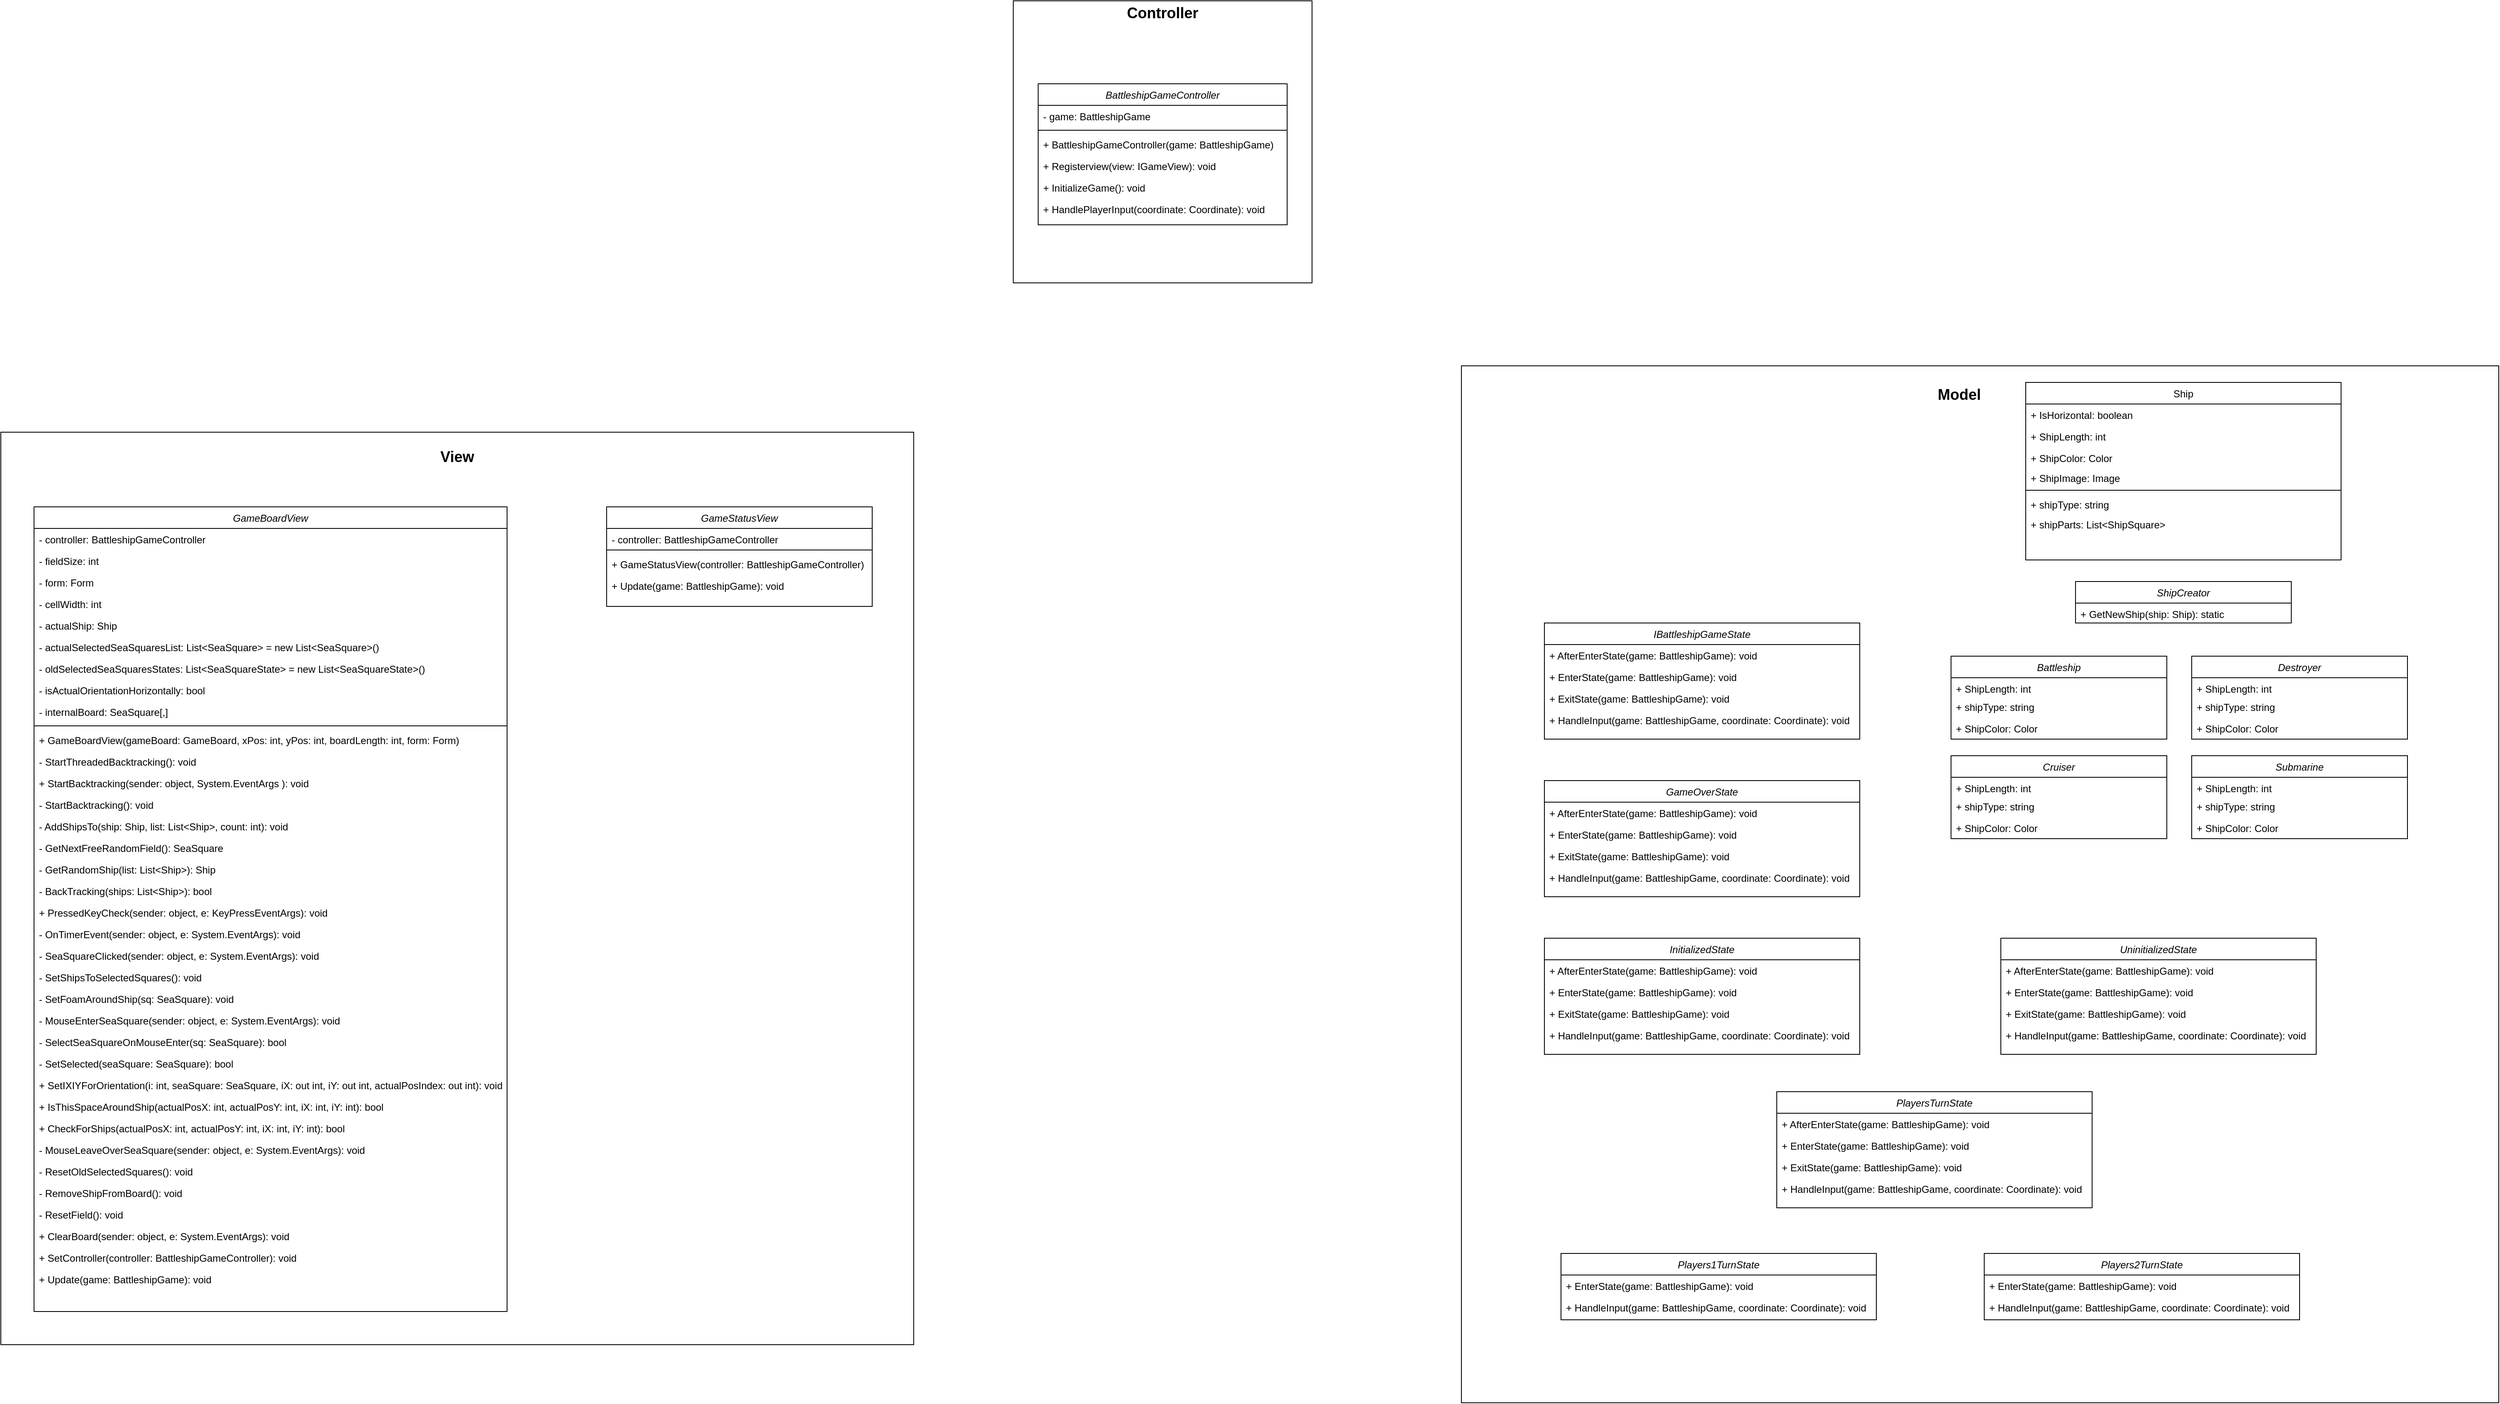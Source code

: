 <mxfile version="23.1.5" type="device">
  <diagram name="Seite-1" id="DJAtRy58HFnC1IyGBvIF">
    <mxGraphModel dx="5561" dy="3225" grid="1" gridSize="10" guides="1" tooltips="1" connect="1" arrows="1" fold="1" page="1" pageScale="1" pageWidth="827" pageHeight="1169" math="0" shadow="0">
      <root>
        <mxCell id="0" />
        <mxCell id="1" parent="0" />
        <mxCell id="2v_n0HTbieaGvONQU3wn-126" value="" style="whiteSpace=wrap;html=1;aspect=fixed;" parent="1" vertex="1">
          <mxGeometry x="-480" y="560" width="1250" height="1250" as="geometry" />
        </mxCell>
        <mxCell id="2v_n0HTbieaGvONQU3wn-127" value="Model" style="text;html=1;align=center;verticalAlign=middle;whiteSpace=wrap;rounded=0;fontSize=18;fontStyle=1" parent="1" vertex="1">
          <mxGeometry x="90" y="580" width="60" height="30" as="geometry" />
        </mxCell>
        <mxCell id="2v_n0HTbieaGvONQU3wn-128" value="GameOverState" style="swimlane;fontStyle=2;align=center;verticalAlign=top;childLayout=stackLayout;horizontal=1;startSize=26;horizontalStack=0;resizeParent=1;resizeLast=0;collapsible=1;marginBottom=0;rounded=0;shadow=0;strokeWidth=1;" parent="1" vertex="1">
          <mxGeometry x="-380" y="1060" width="380" height="140" as="geometry">
            <mxRectangle x="230" y="140" width="160" height="26" as="alternateBounds" />
          </mxGeometry>
        </mxCell>
        <mxCell id="2v_n0HTbieaGvONQU3wn-137" value="+ AfterEnterState(game: BattleshipGame): void" style="text;align=left;verticalAlign=top;spacingLeft=4;spacingRight=4;overflow=hidden;rotatable=0;points=[[0,0.5],[1,0.5]];portConstraint=eastwest;" parent="2v_n0HTbieaGvONQU3wn-128" vertex="1">
          <mxGeometry y="26" width="380" height="26" as="geometry" />
        </mxCell>
        <mxCell id="2v_n0HTbieaGvONQU3wn-138" value="+ EnterState(game: BattleshipGame): void" style="text;align=left;verticalAlign=top;spacingLeft=4;spacingRight=4;overflow=hidden;rotatable=0;points=[[0,0.5],[1,0.5]];portConstraint=eastwest;" parent="2v_n0HTbieaGvONQU3wn-128" vertex="1">
          <mxGeometry y="52" width="380" height="26" as="geometry" />
        </mxCell>
        <mxCell id="2v_n0HTbieaGvONQU3wn-139" value="+ ExitState(game: BattleshipGame): void" style="text;align=left;verticalAlign=top;spacingLeft=4;spacingRight=4;overflow=hidden;rotatable=0;points=[[0,0.5],[1,0.5]];portConstraint=eastwest;" parent="2v_n0HTbieaGvONQU3wn-128" vertex="1">
          <mxGeometry y="78" width="380" height="26" as="geometry" />
        </mxCell>
        <mxCell id="2v_n0HTbieaGvONQU3wn-140" value="+ HandleInput(game: BattleshipGame, coordinate: Coordinate): void" style="text;align=left;verticalAlign=top;spacingLeft=4;spacingRight=4;overflow=hidden;rotatable=0;points=[[0,0.5],[1,0.5]];portConstraint=eastwest;" parent="2v_n0HTbieaGvONQU3wn-128" vertex="1">
          <mxGeometry y="104" width="380" height="26" as="geometry" />
        </mxCell>
        <mxCell id="2v_n0HTbieaGvONQU3wn-141" value="Battleship" style="swimlane;fontStyle=2;align=center;verticalAlign=top;childLayout=stackLayout;horizontal=1;startSize=26;horizontalStack=0;resizeParent=1;resizeLast=0;collapsible=1;marginBottom=0;rounded=0;shadow=0;strokeWidth=1;" parent="1" vertex="1">
          <mxGeometry x="110" y="910" width="260" height="100" as="geometry">
            <mxRectangle x="230" y="140" width="160" height="26" as="alternateBounds" />
          </mxGeometry>
        </mxCell>
        <mxCell id="2v_n0HTbieaGvONQU3wn-142" value="+ ShipLength: int" style="text;align=left;verticalAlign=top;spacingLeft=4;spacingRight=4;overflow=hidden;rotatable=0;points=[[0,0.5],[1,0.5]];portConstraint=eastwest;" parent="2v_n0HTbieaGvONQU3wn-141" vertex="1">
          <mxGeometry y="26" width="260" height="22" as="geometry" />
        </mxCell>
        <mxCell id="2v_n0HTbieaGvONQU3wn-143" value="+ shipType: string" style="text;align=left;verticalAlign=top;spacingLeft=4;spacingRight=4;overflow=hidden;rotatable=0;points=[[0,0.5],[1,0.5]];portConstraint=eastwest;" parent="2v_n0HTbieaGvONQU3wn-141" vertex="1">
          <mxGeometry y="48" width="260" height="26" as="geometry" />
        </mxCell>
        <mxCell id="2v_n0HTbieaGvONQU3wn-144" value="+ ShipColor: Color" style="text;align=left;verticalAlign=top;spacingLeft=4;spacingRight=4;overflow=hidden;rotatable=0;points=[[0,0.5],[1,0.5]];portConstraint=eastwest;" parent="2v_n0HTbieaGvONQU3wn-141" vertex="1">
          <mxGeometry y="74" width="260" height="26" as="geometry" />
        </mxCell>
        <mxCell id="A3eWRK3vAUM6zeVs9f-A-1" value="" style="whiteSpace=wrap;html=1;aspect=fixed;" parent="1" vertex="1">
          <mxGeometry x="-2240" y="640" width="1100" height="1100" as="geometry" />
        </mxCell>
        <mxCell id="A3eWRK3vAUM6zeVs9f-A-2" value="View" style="text;html=1;align=center;verticalAlign=middle;whiteSpace=wrap;rounded=0;fontStyle=1;fontSize=18;" parent="1" vertex="1">
          <mxGeometry x="-1720" y="655" width="60" height="30" as="geometry" />
        </mxCell>
        <mxCell id="A3eWRK3vAUM6zeVs9f-A-3" value="GameBoardView" style="swimlane;fontStyle=2;align=center;verticalAlign=top;childLayout=stackLayout;horizontal=1;startSize=26;horizontalStack=0;resizeParent=1;resizeLast=0;collapsible=1;marginBottom=0;rounded=0;shadow=0;strokeWidth=1;" parent="1" vertex="1">
          <mxGeometry x="-2200" y="730" width="570" height="970" as="geometry">
            <mxRectangle x="230" y="140" width="160" height="26" as="alternateBounds" />
          </mxGeometry>
        </mxCell>
        <mxCell id="A3eWRK3vAUM6zeVs9f-A-4" value="- controller: BattleshipGameController" style="text;align=left;verticalAlign=top;spacingLeft=4;spacingRight=4;overflow=hidden;rotatable=0;points=[[0,0.5],[1,0.5]];portConstraint=eastwest;" parent="A3eWRK3vAUM6zeVs9f-A-3" vertex="1">
          <mxGeometry y="26" width="570" height="26" as="geometry" />
        </mxCell>
        <mxCell id="A3eWRK3vAUM6zeVs9f-A-5" value="- fieldSize: int" style="text;align=left;verticalAlign=top;spacingLeft=4;spacingRight=4;overflow=hidden;rotatable=0;points=[[0,0.5],[1,0.5]];portConstraint=eastwest;" parent="A3eWRK3vAUM6zeVs9f-A-3" vertex="1">
          <mxGeometry y="52" width="570" height="26" as="geometry" />
        </mxCell>
        <mxCell id="A3eWRK3vAUM6zeVs9f-A-6" value="- form: Form" style="text;align=left;verticalAlign=top;spacingLeft=4;spacingRight=4;overflow=hidden;rotatable=0;points=[[0,0.5],[1,0.5]];portConstraint=eastwest;" parent="A3eWRK3vAUM6zeVs9f-A-3" vertex="1">
          <mxGeometry y="78" width="570" height="26" as="geometry" />
        </mxCell>
        <mxCell id="A3eWRK3vAUM6zeVs9f-A-7" value="- cellWidth: int" style="text;align=left;verticalAlign=top;spacingLeft=4;spacingRight=4;overflow=hidden;rotatable=0;points=[[0,0.5],[1,0.5]];portConstraint=eastwest;rounded=0;shadow=0;html=0;" parent="A3eWRK3vAUM6zeVs9f-A-3" vertex="1">
          <mxGeometry y="104" width="570" height="26" as="geometry" />
        </mxCell>
        <mxCell id="A3eWRK3vAUM6zeVs9f-A-8" value="- actualShip: Ship" style="text;align=left;verticalAlign=top;spacingLeft=4;spacingRight=4;overflow=hidden;rotatable=0;points=[[0,0.5],[1,0.5]];portConstraint=eastwest;rounded=0;shadow=0;html=0;" parent="A3eWRK3vAUM6zeVs9f-A-3" vertex="1">
          <mxGeometry y="130" width="570" height="26" as="geometry" />
        </mxCell>
        <mxCell id="A3eWRK3vAUM6zeVs9f-A-57" value="- actualSelectedSeaSquaresList: List&lt;SeaSquare&gt; = new List&lt;SeaSquare&gt;()" style="text;align=left;verticalAlign=top;spacingLeft=4;spacingRight=4;overflow=hidden;rotatable=0;points=[[0,0.5],[1,0.5]];portConstraint=eastwest;rounded=0;shadow=0;html=0;" parent="A3eWRK3vAUM6zeVs9f-A-3" vertex="1">
          <mxGeometry y="156" width="570" height="26" as="geometry" />
        </mxCell>
        <mxCell id="A3eWRK3vAUM6zeVs9f-A-58" value="- oldSelectedSeaSquaresStates: List&lt;SeaSquareState&gt; = new List&lt;SeaSquareState&gt;()" style="text;align=left;verticalAlign=top;spacingLeft=4;spacingRight=4;overflow=hidden;rotatable=0;points=[[0,0.5],[1,0.5]];portConstraint=eastwest;rounded=0;shadow=0;html=0;" parent="A3eWRK3vAUM6zeVs9f-A-3" vertex="1">
          <mxGeometry y="182" width="570" height="26" as="geometry" />
        </mxCell>
        <mxCell id="A3eWRK3vAUM6zeVs9f-A-59" value="- isActualOrientationHorizontally: bool " style="text;align=left;verticalAlign=top;spacingLeft=4;spacingRight=4;overflow=hidden;rotatable=0;points=[[0,0.5],[1,0.5]];portConstraint=eastwest;rounded=0;shadow=0;html=0;" parent="A3eWRK3vAUM6zeVs9f-A-3" vertex="1">
          <mxGeometry y="208" width="570" height="26" as="geometry" />
        </mxCell>
        <mxCell id="A3eWRK3vAUM6zeVs9f-A-60" value="- internalBoard: SeaSquare[,]" style="text;align=left;verticalAlign=top;spacingLeft=4;spacingRight=4;overflow=hidden;rotatable=0;points=[[0,0.5],[1,0.5]];portConstraint=eastwest;rounded=0;shadow=0;html=0;" parent="A3eWRK3vAUM6zeVs9f-A-3" vertex="1">
          <mxGeometry y="234" width="570" height="26" as="geometry" />
        </mxCell>
        <mxCell id="A3eWRK3vAUM6zeVs9f-A-9" value="" style="line;html=1;strokeWidth=1;align=left;verticalAlign=middle;spacingTop=-1;spacingLeft=3;spacingRight=3;rotatable=0;labelPosition=right;points=[];portConstraint=eastwest;" parent="A3eWRK3vAUM6zeVs9f-A-3" vertex="1">
          <mxGeometry y="260" width="570" height="8" as="geometry" />
        </mxCell>
        <mxCell id="A3eWRK3vAUM6zeVs9f-A-10" value="+ GameBoardView(gameBoard: GameBoard, xPos: int, yPos: int, boardLength: int, form: Form)" style="text;align=left;verticalAlign=top;spacingLeft=4;spacingRight=4;overflow=hidden;rotatable=0;points=[[0,0.5],[1,0.5]];portConstraint=eastwest;" parent="A3eWRK3vAUM6zeVs9f-A-3" vertex="1">
          <mxGeometry y="268" width="570" height="26" as="geometry" />
        </mxCell>
        <mxCell id="A3eWRK3vAUM6zeVs9f-A-11" value="- StartThreadedBacktracking(): void " style="text;align=left;verticalAlign=top;spacingLeft=4;spacingRight=4;overflow=hidden;rotatable=0;points=[[0,0.5],[1,0.5]];portConstraint=eastwest;" parent="A3eWRK3vAUM6zeVs9f-A-3" vertex="1">
          <mxGeometry y="294" width="570" height="26" as="geometry" />
        </mxCell>
        <mxCell id="A3eWRK3vAUM6zeVs9f-A-12" value="+ StartBacktracking(sender: object, System.EventArgs ): void" style="text;align=left;verticalAlign=top;spacingLeft=4;spacingRight=4;overflow=hidden;rotatable=0;points=[[0,0.5],[1,0.5]];portConstraint=eastwest;" parent="A3eWRK3vAUM6zeVs9f-A-3" vertex="1">
          <mxGeometry y="320" width="570" height="26" as="geometry" />
        </mxCell>
        <mxCell id="A3eWRK3vAUM6zeVs9f-A-13" value="- StartBacktracking(): void" style="text;align=left;verticalAlign=top;spacingLeft=4;spacingRight=4;overflow=hidden;rotatable=0;points=[[0,0.5],[1,0.5]];portConstraint=eastwest;" parent="A3eWRK3vAUM6zeVs9f-A-3" vertex="1">
          <mxGeometry y="346" width="570" height="26" as="geometry" />
        </mxCell>
        <mxCell id="A3eWRK3vAUM6zeVs9f-A-14" value="- AddShipsTo(ship: Ship, list: List&lt;Ship&gt;, count: int): void" style="text;align=left;verticalAlign=top;spacingLeft=4;spacingRight=4;overflow=hidden;rotatable=0;points=[[0,0.5],[1,0.5]];portConstraint=eastwest;" parent="A3eWRK3vAUM6zeVs9f-A-3" vertex="1">
          <mxGeometry y="372" width="570" height="26" as="geometry" />
        </mxCell>
        <mxCell id="A3eWRK3vAUM6zeVs9f-A-15" value="- GetNextFreeRandomField(): SeaSquare" style="text;align=left;verticalAlign=top;spacingLeft=4;spacingRight=4;overflow=hidden;rotatable=0;points=[[0,0.5],[1,0.5]];portConstraint=eastwest;" parent="A3eWRK3vAUM6zeVs9f-A-3" vertex="1">
          <mxGeometry y="398" width="570" height="26" as="geometry" />
        </mxCell>
        <mxCell id="A3eWRK3vAUM6zeVs9f-A-61" value="- GetRandomShip(list: List&lt;Ship&gt;): Ship" style="text;align=left;verticalAlign=top;spacingLeft=4;spacingRight=4;overflow=hidden;rotatable=0;points=[[0,0.5],[1,0.5]];portConstraint=eastwest;" parent="A3eWRK3vAUM6zeVs9f-A-3" vertex="1">
          <mxGeometry y="424" width="570" height="26" as="geometry" />
        </mxCell>
        <mxCell id="A3eWRK3vAUM6zeVs9f-A-62" value="- BackTracking(ships: List&lt;Ship&gt;): bool" style="text;align=left;verticalAlign=top;spacingLeft=4;spacingRight=4;overflow=hidden;rotatable=0;points=[[0,0.5],[1,0.5]];portConstraint=eastwest;" parent="A3eWRK3vAUM6zeVs9f-A-3" vertex="1">
          <mxGeometry y="450" width="570" height="26" as="geometry" />
        </mxCell>
        <mxCell id="A3eWRK3vAUM6zeVs9f-A-63" value="+ PressedKeyCheck(sender: object, e: KeyPressEventArgs): void" style="text;align=left;verticalAlign=top;spacingLeft=4;spacingRight=4;overflow=hidden;rotatable=0;points=[[0,0.5],[1,0.5]];portConstraint=eastwest;" parent="A3eWRK3vAUM6zeVs9f-A-3" vertex="1">
          <mxGeometry y="476" width="570" height="26" as="geometry" />
        </mxCell>
        <mxCell id="A3eWRK3vAUM6zeVs9f-A-64" value="- OnTimerEvent(sender: object, e: System.EventArgs): void" style="text;align=left;verticalAlign=top;spacingLeft=4;spacingRight=4;overflow=hidden;rotatable=0;points=[[0,0.5],[1,0.5]];portConstraint=eastwest;" parent="A3eWRK3vAUM6zeVs9f-A-3" vertex="1">
          <mxGeometry y="502" width="570" height="26" as="geometry" />
        </mxCell>
        <mxCell id="A3eWRK3vAUM6zeVs9f-A-65" value="- SeaSquareClicked(sender: object, e: System.EventArgs): void" style="text;align=left;verticalAlign=top;spacingLeft=4;spacingRight=4;overflow=hidden;rotatable=0;points=[[0,0.5],[1,0.5]];portConstraint=eastwest;" parent="A3eWRK3vAUM6zeVs9f-A-3" vertex="1">
          <mxGeometry y="528" width="570" height="26" as="geometry" />
        </mxCell>
        <mxCell id="A3eWRK3vAUM6zeVs9f-A-66" value="- SetShipsToSelectedSquares(): void" style="text;align=left;verticalAlign=top;spacingLeft=4;spacingRight=4;overflow=hidden;rotatable=0;points=[[0,0.5],[1,0.5]];portConstraint=eastwest;" parent="A3eWRK3vAUM6zeVs9f-A-3" vertex="1">
          <mxGeometry y="554" width="570" height="26" as="geometry" />
        </mxCell>
        <mxCell id="A3eWRK3vAUM6zeVs9f-A-67" value="- SetFoamAroundShip(sq: SeaSquare): void" style="text;align=left;verticalAlign=top;spacingLeft=4;spacingRight=4;overflow=hidden;rotatable=0;points=[[0,0.5],[1,0.5]];portConstraint=eastwest;" parent="A3eWRK3vAUM6zeVs9f-A-3" vertex="1">
          <mxGeometry y="580" width="570" height="26" as="geometry" />
        </mxCell>
        <mxCell id="A3eWRK3vAUM6zeVs9f-A-68" value="- MouseEnterSeaSquare(sender: object, e: System.EventArgs): void" style="text;align=left;verticalAlign=top;spacingLeft=4;spacingRight=4;overflow=hidden;rotatable=0;points=[[0,0.5],[1,0.5]];portConstraint=eastwest;" parent="A3eWRK3vAUM6zeVs9f-A-3" vertex="1">
          <mxGeometry y="606" width="570" height="26" as="geometry" />
        </mxCell>
        <mxCell id="A3eWRK3vAUM6zeVs9f-A-69" value="- SelectSeaSquareOnMouseEnter(sq: SeaSquare): bool" style="text;align=left;verticalAlign=top;spacingLeft=4;spacingRight=4;overflow=hidden;rotatable=0;points=[[0,0.5],[1,0.5]];portConstraint=eastwest;" parent="A3eWRK3vAUM6zeVs9f-A-3" vertex="1">
          <mxGeometry y="632" width="570" height="26" as="geometry" />
        </mxCell>
        <mxCell id="A3eWRK3vAUM6zeVs9f-A-70" value="- SetSelected(seaSquare: SeaSquare): bool" style="text;align=left;verticalAlign=top;spacingLeft=4;spacingRight=4;overflow=hidden;rotatable=0;points=[[0,0.5],[1,0.5]];portConstraint=eastwest;" parent="A3eWRK3vAUM6zeVs9f-A-3" vertex="1">
          <mxGeometry y="658" width="570" height="26" as="geometry" />
        </mxCell>
        <mxCell id="A3eWRK3vAUM6zeVs9f-A-71" value="+ SetIXIYForOrientation(i: int, seaSquare: SeaSquare, iX: out int, iY: out int, actualPosIndex: out int): void" style="text;align=left;verticalAlign=top;spacingLeft=4;spacingRight=4;overflow=hidden;rotatable=0;points=[[0,0.5],[1,0.5]];portConstraint=eastwest;" parent="A3eWRK3vAUM6zeVs9f-A-3" vertex="1">
          <mxGeometry y="684" width="570" height="26" as="geometry" />
        </mxCell>
        <mxCell id="A3eWRK3vAUM6zeVs9f-A-72" value="+ IsThisSpaceAroundShip(actualPosX: int, actualPosY: int, iX: int, iY: int): bool" style="text;align=left;verticalAlign=top;spacingLeft=4;spacingRight=4;overflow=hidden;rotatable=0;points=[[0,0.5],[1,0.5]];portConstraint=eastwest;" parent="A3eWRK3vAUM6zeVs9f-A-3" vertex="1">
          <mxGeometry y="710" width="570" height="26" as="geometry" />
        </mxCell>
        <mxCell id="A3eWRK3vAUM6zeVs9f-A-73" value="+ CheckForShips(actualPosX: int, actualPosY: int, iX: int, iY: int): bool" style="text;align=left;verticalAlign=top;spacingLeft=4;spacingRight=4;overflow=hidden;rotatable=0;points=[[0,0.5],[1,0.5]];portConstraint=eastwest;" parent="A3eWRK3vAUM6zeVs9f-A-3" vertex="1">
          <mxGeometry y="736" width="570" height="26" as="geometry" />
        </mxCell>
        <mxCell id="A3eWRK3vAUM6zeVs9f-A-74" value="- MouseLeaveOverSeaSquare(sender: object, e: System.EventArgs): void" style="text;align=left;verticalAlign=top;spacingLeft=4;spacingRight=4;overflow=hidden;rotatable=0;points=[[0,0.5],[1,0.5]];portConstraint=eastwest;" parent="A3eWRK3vAUM6zeVs9f-A-3" vertex="1">
          <mxGeometry y="762" width="570" height="26" as="geometry" />
        </mxCell>
        <mxCell id="A3eWRK3vAUM6zeVs9f-A-75" value="- ResetOldSelectedSquares(): void" style="text;align=left;verticalAlign=top;spacingLeft=4;spacingRight=4;overflow=hidden;rotatable=0;points=[[0,0.5],[1,0.5]];portConstraint=eastwest;" parent="A3eWRK3vAUM6zeVs9f-A-3" vertex="1">
          <mxGeometry y="788" width="570" height="26" as="geometry" />
        </mxCell>
        <mxCell id="A3eWRK3vAUM6zeVs9f-A-76" value="- RemoveShipFromBoard(): void" style="text;align=left;verticalAlign=top;spacingLeft=4;spacingRight=4;overflow=hidden;rotatable=0;points=[[0,0.5],[1,0.5]];portConstraint=eastwest;" parent="A3eWRK3vAUM6zeVs9f-A-3" vertex="1">
          <mxGeometry y="814" width="570" height="26" as="geometry" />
        </mxCell>
        <mxCell id="A3eWRK3vAUM6zeVs9f-A-77" value="- ResetField(): void" style="text;align=left;verticalAlign=top;spacingLeft=4;spacingRight=4;overflow=hidden;rotatable=0;points=[[0,0.5],[1,0.5]];portConstraint=eastwest;" parent="A3eWRK3vAUM6zeVs9f-A-3" vertex="1">
          <mxGeometry y="840" width="570" height="26" as="geometry" />
        </mxCell>
        <mxCell id="A3eWRK3vAUM6zeVs9f-A-78" value="+ ClearBoard(sender: object, e: System.EventArgs): void" style="text;align=left;verticalAlign=top;spacingLeft=4;spacingRight=4;overflow=hidden;rotatable=0;points=[[0,0.5],[1,0.5]];portConstraint=eastwest;" parent="A3eWRK3vAUM6zeVs9f-A-3" vertex="1">
          <mxGeometry y="866" width="570" height="26" as="geometry" />
        </mxCell>
        <mxCell id="A3eWRK3vAUM6zeVs9f-A-79" value="+ SetController(controller: BattleshipGameController): void" style="text;align=left;verticalAlign=top;spacingLeft=4;spacingRight=4;overflow=hidden;rotatable=0;points=[[0,0.5],[1,0.5]];portConstraint=eastwest;" parent="A3eWRK3vAUM6zeVs9f-A-3" vertex="1">
          <mxGeometry y="892" width="570" height="26" as="geometry" />
        </mxCell>
        <mxCell id="A3eWRK3vAUM6zeVs9f-A-80" value="+ Update(game: BattleshipGame): void" style="text;align=left;verticalAlign=top;spacingLeft=4;spacingRight=4;overflow=hidden;rotatable=0;points=[[0,0.5],[1,0.5]];portConstraint=eastwest;" parent="A3eWRK3vAUM6zeVs9f-A-3" vertex="1">
          <mxGeometry y="918" width="570" height="26" as="geometry" />
        </mxCell>
        <mxCell id="A3eWRK3vAUM6zeVs9f-A-16" value="GameStatusView" style="swimlane;fontStyle=2;align=center;verticalAlign=top;childLayout=stackLayout;horizontal=1;startSize=26;horizontalStack=0;resizeParent=1;resizeLast=0;collapsible=1;marginBottom=0;rounded=0;shadow=0;strokeWidth=1;" parent="1" vertex="1">
          <mxGeometry x="-1510" y="730" width="320" height="120" as="geometry">
            <mxRectangle x="230" y="140" width="160" height="26" as="alternateBounds" />
          </mxGeometry>
        </mxCell>
        <mxCell id="A3eWRK3vAUM6zeVs9f-A-17" value="- controller: BattleshipGameController" style="text;align=left;verticalAlign=top;spacingLeft=4;spacingRight=4;overflow=hidden;rotatable=0;points=[[0,0.5],[1,0.5]];portConstraint=eastwest;" parent="A3eWRK3vAUM6zeVs9f-A-16" vertex="1">
          <mxGeometry y="26" width="320" height="22" as="geometry" />
        </mxCell>
        <mxCell id="A3eWRK3vAUM6zeVs9f-A-22" value="" style="line;html=1;strokeWidth=1;align=left;verticalAlign=middle;spacingTop=-1;spacingLeft=3;spacingRight=3;rotatable=0;labelPosition=right;points=[];portConstraint=eastwest;" parent="A3eWRK3vAUM6zeVs9f-A-16" vertex="1">
          <mxGeometry y="48" width="320" height="8" as="geometry" />
        </mxCell>
        <mxCell id="A3eWRK3vAUM6zeVs9f-A-23" value="+ GameStatusView(controller: BattleshipGameController)" style="text;align=left;verticalAlign=top;spacingLeft=4;spacingRight=4;overflow=hidden;rotatable=0;points=[[0,0.5],[1,0.5]];portConstraint=eastwest;" parent="A3eWRK3vAUM6zeVs9f-A-16" vertex="1">
          <mxGeometry y="56" width="320" height="26" as="geometry" />
        </mxCell>
        <mxCell id="A3eWRK3vAUM6zeVs9f-A-24" value="+ Update(game: BattleshipGame): void" style="text;align=left;verticalAlign=top;spacingLeft=4;spacingRight=4;overflow=hidden;rotatable=0;points=[[0,0.5],[1,0.5]];portConstraint=eastwest;" parent="A3eWRK3vAUM6zeVs9f-A-16" vertex="1">
          <mxGeometry y="82" width="320" height="26" as="geometry" />
        </mxCell>
        <mxCell id="A3eWRK3vAUM6zeVs9f-A-29" value="" style="whiteSpace=wrap;html=1;fontSize=12;" parent="1" vertex="1">
          <mxGeometry x="-1020" y="120" width="360" height="340" as="geometry" />
        </mxCell>
        <mxCell id="A3eWRK3vAUM6zeVs9f-A-30" value="Controller" style="text;html=1;align=center;verticalAlign=middle;whiteSpace=wrap;rounded=0;fontSize=18;fontStyle=1" parent="1" vertex="1">
          <mxGeometry x="-870" y="120" width="60" height="30" as="geometry" />
        </mxCell>
        <mxCell id="A3eWRK3vAUM6zeVs9f-A-31" value="BattleshipGameController" style="swimlane;fontStyle=2;align=center;verticalAlign=top;childLayout=stackLayout;horizontal=1;startSize=26;horizontalStack=0;resizeParent=1;resizeLast=0;collapsible=1;marginBottom=0;rounded=0;shadow=0;strokeWidth=1;" parent="1" vertex="1">
          <mxGeometry x="-990" y="220" width="300" height="170" as="geometry">
            <mxRectangle x="230" y="140" width="160" height="26" as="alternateBounds" />
          </mxGeometry>
        </mxCell>
        <mxCell id="A3eWRK3vAUM6zeVs9f-A-32" value="- game: BattleshipGame" style="text;align=left;verticalAlign=top;spacingLeft=4;spacingRight=4;overflow=hidden;rotatable=0;points=[[0,0.5],[1,0.5]];portConstraint=eastwest;" parent="A3eWRK3vAUM6zeVs9f-A-31" vertex="1">
          <mxGeometry y="26" width="300" height="26" as="geometry" />
        </mxCell>
        <mxCell id="A3eWRK3vAUM6zeVs9f-A-37" value="" style="line;html=1;strokeWidth=1;align=left;verticalAlign=middle;spacingTop=-1;spacingLeft=3;spacingRight=3;rotatable=0;labelPosition=right;points=[];portConstraint=eastwest;" parent="A3eWRK3vAUM6zeVs9f-A-31" vertex="1">
          <mxGeometry y="52" width="300" height="8" as="geometry" />
        </mxCell>
        <mxCell id="A3eWRK3vAUM6zeVs9f-A-38" value="+ BattleshipGameController(game: BattleshipGame)" style="text;align=left;verticalAlign=top;spacingLeft=4;spacingRight=4;overflow=hidden;rotatable=0;points=[[0,0.5],[1,0.5]];portConstraint=eastwest;" parent="A3eWRK3vAUM6zeVs9f-A-31" vertex="1">
          <mxGeometry y="60" width="300" height="26" as="geometry" />
        </mxCell>
        <mxCell id="A3eWRK3vAUM6zeVs9f-A-39" value="+ Registerview(view: IGameView): void" style="text;align=left;verticalAlign=top;spacingLeft=4;spacingRight=4;overflow=hidden;rotatable=0;points=[[0,0.5],[1,0.5]];portConstraint=eastwest;" parent="A3eWRK3vAUM6zeVs9f-A-31" vertex="1">
          <mxGeometry y="86" width="300" height="26" as="geometry" />
        </mxCell>
        <mxCell id="A3eWRK3vAUM6zeVs9f-A-40" value="+ InitializeGame(): void" style="text;align=left;verticalAlign=top;spacingLeft=4;spacingRight=4;overflow=hidden;rotatable=0;points=[[0,0.5],[1,0.5]];portConstraint=eastwest;" parent="A3eWRK3vAUM6zeVs9f-A-31" vertex="1">
          <mxGeometry y="112" width="300" height="26" as="geometry" />
        </mxCell>
        <mxCell id="A3eWRK3vAUM6zeVs9f-A-41" value="+ HandlePlayerInput(coordinate: Coordinate): void" style="text;align=left;verticalAlign=top;spacingLeft=4;spacingRight=4;overflow=hidden;rotatable=0;points=[[0,0.5],[1,0.5]];portConstraint=eastwest;" parent="A3eWRK3vAUM6zeVs9f-A-31" vertex="1">
          <mxGeometry y="138" width="300" height="26" as="geometry" />
        </mxCell>
        <mxCell id="A3eWRK3vAUM6zeVs9f-A-81" value="InitializedState" style="swimlane;fontStyle=2;align=center;verticalAlign=top;childLayout=stackLayout;horizontal=1;startSize=26;horizontalStack=0;resizeParent=1;resizeLast=0;collapsible=1;marginBottom=0;rounded=0;shadow=0;strokeWidth=1;" parent="1" vertex="1">
          <mxGeometry x="-380" y="1250" width="380" height="140" as="geometry">
            <mxRectangle x="230" y="140" width="160" height="26" as="alternateBounds" />
          </mxGeometry>
        </mxCell>
        <mxCell id="A3eWRK3vAUM6zeVs9f-A-82" value="+ AfterEnterState(game: BattleshipGame): void" style="text;align=left;verticalAlign=top;spacingLeft=4;spacingRight=4;overflow=hidden;rotatable=0;points=[[0,0.5],[1,0.5]];portConstraint=eastwest;" parent="A3eWRK3vAUM6zeVs9f-A-81" vertex="1">
          <mxGeometry y="26" width="380" height="26" as="geometry" />
        </mxCell>
        <mxCell id="A3eWRK3vAUM6zeVs9f-A-83" value="+ EnterState(game: BattleshipGame): void" style="text;align=left;verticalAlign=top;spacingLeft=4;spacingRight=4;overflow=hidden;rotatable=0;points=[[0,0.5],[1,0.5]];portConstraint=eastwest;" parent="A3eWRK3vAUM6zeVs9f-A-81" vertex="1">
          <mxGeometry y="52" width="380" height="26" as="geometry" />
        </mxCell>
        <mxCell id="A3eWRK3vAUM6zeVs9f-A-84" value="+ ExitState(game: BattleshipGame): void" style="text;align=left;verticalAlign=top;spacingLeft=4;spacingRight=4;overflow=hidden;rotatable=0;points=[[0,0.5],[1,0.5]];portConstraint=eastwest;" parent="A3eWRK3vAUM6zeVs9f-A-81" vertex="1">
          <mxGeometry y="78" width="380" height="26" as="geometry" />
        </mxCell>
        <mxCell id="A3eWRK3vAUM6zeVs9f-A-85" value="+ HandleInput(game: BattleshipGame, coordinate: Coordinate): void" style="text;align=left;verticalAlign=top;spacingLeft=4;spacingRight=4;overflow=hidden;rotatable=0;points=[[0,0.5],[1,0.5]];portConstraint=eastwest;" parent="A3eWRK3vAUM6zeVs9f-A-81" vertex="1">
          <mxGeometry y="104" width="380" height="26" as="geometry" />
        </mxCell>
        <mxCell id="A3eWRK3vAUM6zeVs9f-A-86" value="IBattleshipGameState" style="swimlane;fontStyle=2;align=center;verticalAlign=top;childLayout=stackLayout;horizontal=1;startSize=26;horizontalStack=0;resizeParent=1;resizeLast=0;collapsible=1;marginBottom=0;rounded=0;shadow=0;strokeWidth=1;" parent="1" vertex="1">
          <mxGeometry x="-380" y="870" width="380" height="140" as="geometry">
            <mxRectangle x="230" y="140" width="160" height="26" as="alternateBounds" />
          </mxGeometry>
        </mxCell>
        <mxCell id="A3eWRK3vAUM6zeVs9f-A-87" value="+ AfterEnterState(game: BattleshipGame): void" style="text;align=left;verticalAlign=top;spacingLeft=4;spacingRight=4;overflow=hidden;rotatable=0;points=[[0,0.5],[1,0.5]];portConstraint=eastwest;" parent="A3eWRK3vAUM6zeVs9f-A-86" vertex="1">
          <mxGeometry y="26" width="380" height="26" as="geometry" />
        </mxCell>
        <mxCell id="A3eWRK3vAUM6zeVs9f-A-88" value="+ EnterState(game: BattleshipGame): void" style="text;align=left;verticalAlign=top;spacingLeft=4;spacingRight=4;overflow=hidden;rotatable=0;points=[[0,0.5],[1,0.5]];portConstraint=eastwest;" parent="A3eWRK3vAUM6zeVs9f-A-86" vertex="1">
          <mxGeometry y="52" width="380" height="26" as="geometry" />
        </mxCell>
        <mxCell id="A3eWRK3vAUM6zeVs9f-A-89" value="+ ExitState(game: BattleshipGame): void" style="text;align=left;verticalAlign=top;spacingLeft=4;spacingRight=4;overflow=hidden;rotatable=0;points=[[0,0.5],[1,0.5]];portConstraint=eastwest;" parent="A3eWRK3vAUM6zeVs9f-A-86" vertex="1">
          <mxGeometry y="78" width="380" height="26" as="geometry" />
        </mxCell>
        <mxCell id="A3eWRK3vAUM6zeVs9f-A-90" value="+ HandleInput(game: BattleshipGame, coordinate: Coordinate): void" style="text;align=left;verticalAlign=top;spacingLeft=4;spacingRight=4;overflow=hidden;rotatable=0;points=[[0,0.5],[1,0.5]];portConstraint=eastwest;" parent="A3eWRK3vAUM6zeVs9f-A-86" vertex="1">
          <mxGeometry y="104" width="380" height="26" as="geometry" />
        </mxCell>
        <mxCell id="A3eWRK3vAUM6zeVs9f-A-91" value="Players1TurnState" style="swimlane;fontStyle=2;align=center;verticalAlign=top;childLayout=stackLayout;horizontal=1;startSize=26;horizontalStack=0;resizeParent=1;resizeLast=0;collapsible=1;marginBottom=0;rounded=0;shadow=0;strokeWidth=1;" parent="1" vertex="1">
          <mxGeometry x="-360" y="1630" width="380" height="80" as="geometry">
            <mxRectangle x="230" y="140" width="160" height="26" as="alternateBounds" />
          </mxGeometry>
        </mxCell>
        <mxCell id="A3eWRK3vAUM6zeVs9f-A-93" value="+ EnterState(game: BattleshipGame): void" style="text;align=left;verticalAlign=top;spacingLeft=4;spacingRight=4;overflow=hidden;rotatable=0;points=[[0,0.5],[1,0.5]];portConstraint=eastwest;" parent="A3eWRK3vAUM6zeVs9f-A-91" vertex="1">
          <mxGeometry y="26" width="380" height="26" as="geometry" />
        </mxCell>
        <mxCell id="A3eWRK3vAUM6zeVs9f-A-95" value="+ HandleInput(game: BattleshipGame, coordinate: Coordinate): void" style="text;align=left;verticalAlign=top;spacingLeft=4;spacingRight=4;overflow=hidden;rotatable=0;points=[[0,0.5],[1,0.5]];portConstraint=eastwest;" parent="A3eWRK3vAUM6zeVs9f-A-91" vertex="1">
          <mxGeometry y="52" width="380" height="26" as="geometry" />
        </mxCell>
        <mxCell id="A3eWRK3vAUM6zeVs9f-A-96" value="Players2TurnState" style="swimlane;fontStyle=2;align=center;verticalAlign=top;childLayout=stackLayout;horizontal=1;startSize=26;horizontalStack=0;resizeParent=1;resizeLast=0;collapsible=1;marginBottom=0;rounded=0;shadow=0;strokeWidth=1;" parent="1" vertex="1">
          <mxGeometry x="150" y="1630" width="380" height="80" as="geometry">
            <mxRectangle x="230" y="140" width="160" height="26" as="alternateBounds" />
          </mxGeometry>
        </mxCell>
        <mxCell id="A3eWRK3vAUM6zeVs9f-A-97" value="+ EnterState(game: BattleshipGame): void" style="text;align=left;verticalAlign=top;spacingLeft=4;spacingRight=4;overflow=hidden;rotatable=0;points=[[0,0.5],[1,0.5]];portConstraint=eastwest;" parent="A3eWRK3vAUM6zeVs9f-A-96" vertex="1">
          <mxGeometry y="26" width="380" height="26" as="geometry" />
        </mxCell>
        <mxCell id="A3eWRK3vAUM6zeVs9f-A-98" value="+ HandleInput(game: BattleshipGame, coordinate: Coordinate): void" style="text;align=left;verticalAlign=top;spacingLeft=4;spacingRight=4;overflow=hidden;rotatable=0;points=[[0,0.5],[1,0.5]];portConstraint=eastwest;" parent="A3eWRK3vAUM6zeVs9f-A-96" vertex="1">
          <mxGeometry y="52" width="380" height="26" as="geometry" />
        </mxCell>
        <mxCell id="A3eWRK3vAUM6zeVs9f-A-99" value="PlayersTurnState" style="swimlane;fontStyle=2;align=center;verticalAlign=top;childLayout=stackLayout;horizontal=1;startSize=26;horizontalStack=0;resizeParent=1;resizeLast=0;collapsible=1;marginBottom=0;rounded=0;shadow=0;strokeWidth=1;" parent="1" vertex="1">
          <mxGeometry x="-100" y="1435" width="380" height="140" as="geometry">
            <mxRectangle x="230" y="140" width="160" height="26" as="alternateBounds" />
          </mxGeometry>
        </mxCell>
        <mxCell id="A3eWRK3vAUM6zeVs9f-A-100" value="+ AfterEnterState(game: BattleshipGame): void" style="text;align=left;verticalAlign=top;spacingLeft=4;spacingRight=4;overflow=hidden;rotatable=0;points=[[0,0.5],[1,0.5]];portConstraint=eastwest;" parent="A3eWRK3vAUM6zeVs9f-A-99" vertex="1">
          <mxGeometry y="26" width="380" height="26" as="geometry" />
        </mxCell>
        <mxCell id="A3eWRK3vAUM6zeVs9f-A-101" value="+ EnterState(game: BattleshipGame): void" style="text;align=left;verticalAlign=top;spacingLeft=4;spacingRight=4;overflow=hidden;rotatable=0;points=[[0,0.5],[1,0.5]];portConstraint=eastwest;" parent="A3eWRK3vAUM6zeVs9f-A-99" vertex="1">
          <mxGeometry y="52" width="380" height="26" as="geometry" />
        </mxCell>
        <mxCell id="A3eWRK3vAUM6zeVs9f-A-102" value="+ ExitState(game: BattleshipGame): void" style="text;align=left;verticalAlign=top;spacingLeft=4;spacingRight=4;overflow=hidden;rotatable=0;points=[[0,0.5],[1,0.5]];portConstraint=eastwest;" parent="A3eWRK3vAUM6zeVs9f-A-99" vertex="1">
          <mxGeometry y="78" width="380" height="26" as="geometry" />
        </mxCell>
        <mxCell id="A3eWRK3vAUM6zeVs9f-A-103" value="+ HandleInput(game: BattleshipGame, coordinate: Coordinate): void" style="text;align=left;verticalAlign=top;spacingLeft=4;spacingRight=4;overflow=hidden;rotatable=0;points=[[0,0.5],[1,0.5]];portConstraint=eastwest;" parent="A3eWRK3vAUM6zeVs9f-A-99" vertex="1">
          <mxGeometry y="104" width="380" height="26" as="geometry" />
        </mxCell>
        <mxCell id="A3eWRK3vAUM6zeVs9f-A-104" value="UninitializedState" style="swimlane;fontStyle=2;align=center;verticalAlign=top;childLayout=stackLayout;horizontal=1;startSize=26;horizontalStack=0;resizeParent=1;resizeLast=0;collapsible=1;marginBottom=0;rounded=0;shadow=0;strokeWidth=1;" parent="1" vertex="1">
          <mxGeometry x="170" y="1250" width="380" height="140" as="geometry">
            <mxRectangle x="230" y="140" width="160" height="26" as="alternateBounds" />
          </mxGeometry>
        </mxCell>
        <mxCell id="A3eWRK3vAUM6zeVs9f-A-105" value="+ AfterEnterState(game: BattleshipGame): void" style="text;align=left;verticalAlign=top;spacingLeft=4;spacingRight=4;overflow=hidden;rotatable=0;points=[[0,0.5],[1,0.5]];portConstraint=eastwest;" parent="A3eWRK3vAUM6zeVs9f-A-104" vertex="1">
          <mxGeometry y="26" width="380" height="26" as="geometry" />
        </mxCell>
        <mxCell id="A3eWRK3vAUM6zeVs9f-A-106" value="+ EnterState(game: BattleshipGame): void" style="text;align=left;verticalAlign=top;spacingLeft=4;spacingRight=4;overflow=hidden;rotatable=0;points=[[0,0.5],[1,0.5]];portConstraint=eastwest;" parent="A3eWRK3vAUM6zeVs9f-A-104" vertex="1">
          <mxGeometry y="52" width="380" height="26" as="geometry" />
        </mxCell>
        <mxCell id="A3eWRK3vAUM6zeVs9f-A-107" value="+ ExitState(game: BattleshipGame): void" style="text;align=left;verticalAlign=top;spacingLeft=4;spacingRight=4;overflow=hidden;rotatable=0;points=[[0,0.5],[1,0.5]];portConstraint=eastwest;" parent="A3eWRK3vAUM6zeVs9f-A-104" vertex="1">
          <mxGeometry y="78" width="380" height="26" as="geometry" />
        </mxCell>
        <mxCell id="A3eWRK3vAUM6zeVs9f-A-108" value="+ HandleInput(game: BattleshipGame, coordinate: Coordinate): void" style="text;align=left;verticalAlign=top;spacingLeft=4;spacingRight=4;overflow=hidden;rotatable=0;points=[[0,0.5],[1,0.5]];portConstraint=eastwest;" parent="A3eWRK3vAUM6zeVs9f-A-104" vertex="1">
          <mxGeometry y="104" width="380" height="26" as="geometry" />
        </mxCell>
        <mxCell id="A3eWRK3vAUM6zeVs9f-A-109" value="Cruiser" style="swimlane;fontStyle=2;align=center;verticalAlign=top;childLayout=stackLayout;horizontal=1;startSize=26;horizontalStack=0;resizeParent=1;resizeLast=0;collapsible=1;marginBottom=0;rounded=0;shadow=0;strokeWidth=1;" parent="1" vertex="1">
          <mxGeometry x="110" y="1030" width="260" height="100" as="geometry">
            <mxRectangle x="230" y="140" width="160" height="26" as="alternateBounds" />
          </mxGeometry>
        </mxCell>
        <mxCell id="A3eWRK3vAUM6zeVs9f-A-110" value="+ ShipLength: int" style="text;align=left;verticalAlign=top;spacingLeft=4;spacingRight=4;overflow=hidden;rotatable=0;points=[[0,0.5],[1,0.5]];portConstraint=eastwest;" parent="A3eWRK3vAUM6zeVs9f-A-109" vertex="1">
          <mxGeometry y="26" width="260" height="22" as="geometry" />
        </mxCell>
        <mxCell id="A3eWRK3vAUM6zeVs9f-A-111" value="+ shipType: string" style="text;align=left;verticalAlign=top;spacingLeft=4;spacingRight=4;overflow=hidden;rotatable=0;points=[[0,0.5],[1,0.5]];portConstraint=eastwest;" parent="A3eWRK3vAUM6zeVs9f-A-109" vertex="1">
          <mxGeometry y="48" width="260" height="26" as="geometry" />
        </mxCell>
        <mxCell id="A3eWRK3vAUM6zeVs9f-A-112" value="+ ShipColor: Color" style="text;align=left;verticalAlign=top;spacingLeft=4;spacingRight=4;overflow=hidden;rotatable=0;points=[[0,0.5],[1,0.5]];portConstraint=eastwest;" parent="A3eWRK3vAUM6zeVs9f-A-109" vertex="1">
          <mxGeometry y="74" width="260" height="26" as="geometry" />
        </mxCell>
        <mxCell id="A3eWRK3vAUM6zeVs9f-A-113" value="Destroyer" style="swimlane;fontStyle=2;align=center;verticalAlign=top;childLayout=stackLayout;horizontal=1;startSize=26;horizontalStack=0;resizeParent=1;resizeLast=0;collapsible=1;marginBottom=0;rounded=0;shadow=0;strokeWidth=1;" parent="1" vertex="1">
          <mxGeometry x="400" y="910" width="260" height="100" as="geometry">
            <mxRectangle x="230" y="140" width="160" height="26" as="alternateBounds" />
          </mxGeometry>
        </mxCell>
        <mxCell id="A3eWRK3vAUM6zeVs9f-A-114" value="+ ShipLength: int" style="text;align=left;verticalAlign=top;spacingLeft=4;spacingRight=4;overflow=hidden;rotatable=0;points=[[0,0.5],[1,0.5]];portConstraint=eastwest;" parent="A3eWRK3vAUM6zeVs9f-A-113" vertex="1">
          <mxGeometry y="26" width="260" height="22" as="geometry" />
        </mxCell>
        <mxCell id="A3eWRK3vAUM6zeVs9f-A-115" value="+ shipType: string" style="text;align=left;verticalAlign=top;spacingLeft=4;spacingRight=4;overflow=hidden;rotatable=0;points=[[0,0.5],[1,0.5]];portConstraint=eastwest;" parent="A3eWRK3vAUM6zeVs9f-A-113" vertex="1">
          <mxGeometry y="48" width="260" height="26" as="geometry" />
        </mxCell>
        <mxCell id="A3eWRK3vAUM6zeVs9f-A-116" value="+ ShipColor: Color" style="text;align=left;verticalAlign=top;spacingLeft=4;spacingRight=4;overflow=hidden;rotatable=0;points=[[0,0.5],[1,0.5]];portConstraint=eastwest;" parent="A3eWRK3vAUM6zeVs9f-A-113" vertex="1">
          <mxGeometry y="74" width="260" height="26" as="geometry" />
        </mxCell>
        <mxCell id="A3eWRK3vAUM6zeVs9f-A-117" value="Submarine" style="swimlane;fontStyle=2;align=center;verticalAlign=top;childLayout=stackLayout;horizontal=1;startSize=26;horizontalStack=0;resizeParent=1;resizeLast=0;collapsible=1;marginBottom=0;rounded=0;shadow=0;strokeWidth=1;" parent="1" vertex="1">
          <mxGeometry x="400" y="1030" width="260" height="100" as="geometry">
            <mxRectangle x="230" y="140" width="160" height="26" as="alternateBounds" />
          </mxGeometry>
        </mxCell>
        <mxCell id="A3eWRK3vAUM6zeVs9f-A-118" value="+ ShipLength: int" style="text;align=left;verticalAlign=top;spacingLeft=4;spacingRight=4;overflow=hidden;rotatable=0;points=[[0,0.5],[1,0.5]];portConstraint=eastwest;" parent="A3eWRK3vAUM6zeVs9f-A-117" vertex="1">
          <mxGeometry y="26" width="260" height="22" as="geometry" />
        </mxCell>
        <mxCell id="A3eWRK3vAUM6zeVs9f-A-119" value="+ shipType: string" style="text;align=left;verticalAlign=top;spacingLeft=4;spacingRight=4;overflow=hidden;rotatable=0;points=[[0,0.5],[1,0.5]];portConstraint=eastwest;" parent="A3eWRK3vAUM6zeVs9f-A-117" vertex="1">
          <mxGeometry y="48" width="260" height="26" as="geometry" />
        </mxCell>
        <mxCell id="A3eWRK3vAUM6zeVs9f-A-120" value="+ ShipColor: Color" style="text;align=left;verticalAlign=top;spacingLeft=4;spacingRight=4;overflow=hidden;rotatable=0;points=[[0,0.5],[1,0.5]];portConstraint=eastwest;" parent="A3eWRK3vAUM6zeVs9f-A-117" vertex="1">
          <mxGeometry y="74" width="260" height="26" as="geometry" />
        </mxCell>
        <mxCell id="A3eWRK3vAUM6zeVs9f-A-121" value="ShipCreator" style="swimlane;fontStyle=2;align=center;verticalAlign=top;childLayout=stackLayout;horizontal=1;startSize=26;horizontalStack=0;resizeParent=1;resizeLast=0;collapsible=1;marginBottom=0;rounded=0;shadow=0;strokeWidth=1;" parent="1" vertex="1">
          <mxGeometry x="260" y="820" width="260" height="50" as="geometry">
            <mxRectangle x="230" y="140" width="160" height="26" as="alternateBounds" />
          </mxGeometry>
        </mxCell>
        <mxCell id="A3eWRK3vAUM6zeVs9f-A-122" value="+ GetNewShip(ship: Ship): static" style="text;align=left;verticalAlign=top;spacingLeft=4;spacingRight=4;overflow=hidden;rotatable=0;points=[[0,0.5],[1,0.5]];portConstraint=eastwest;" parent="A3eWRK3vAUM6zeVs9f-A-121" vertex="1">
          <mxGeometry y="26" width="260" height="22" as="geometry" />
        </mxCell>
        <mxCell id="A3eWRK3vAUM6zeVs9f-A-125" value="Ship" style="swimlane;fontStyle=0;align=center;verticalAlign=top;childLayout=stackLayout;horizontal=1;startSize=26;horizontalStack=0;resizeParent=1;resizeLast=0;collapsible=1;marginBottom=0;rounded=0;shadow=0;strokeWidth=1;" parent="1" vertex="1">
          <mxGeometry x="200" y="580" width="380" height="214" as="geometry">
            <mxRectangle x="340" y="380" width="170" height="26" as="alternateBounds" />
          </mxGeometry>
        </mxCell>
        <mxCell id="A3eWRK3vAUM6zeVs9f-A-130" value="+ IsHorizontal: boolean" style="text;align=left;verticalAlign=top;spacingLeft=4;spacingRight=4;overflow=hidden;rotatable=0;points=[[0,0.5],[1,0.5]];portConstraint=eastwest;" parent="A3eWRK3vAUM6zeVs9f-A-125" vertex="1">
          <mxGeometry y="26" width="380" height="26" as="geometry" />
        </mxCell>
        <mxCell id="A3eWRK3vAUM6zeVs9f-A-133" value="+ ShipLength: int" style="text;align=left;verticalAlign=top;spacingLeft=4;spacingRight=4;overflow=hidden;rotatable=0;points=[[0,0.5],[1,0.5]];portConstraint=eastwest;" parent="A3eWRK3vAUM6zeVs9f-A-125" vertex="1">
          <mxGeometry y="52" width="380" height="26" as="geometry" />
        </mxCell>
        <mxCell id="A3eWRK3vAUM6zeVs9f-A-134" value="+ ShipColor: Color" style="text;align=left;verticalAlign=top;spacingLeft=4;spacingRight=4;overflow=hidden;rotatable=0;points=[[0,0.5],[1,0.5]];portConstraint=eastwest;" parent="A3eWRK3vAUM6zeVs9f-A-125" vertex="1">
          <mxGeometry y="78" width="380" height="24" as="geometry" />
        </mxCell>
        <mxCell id="A3eWRK3vAUM6zeVs9f-A-135" value="+ ShipImage: Image" style="text;align=left;verticalAlign=top;spacingLeft=4;spacingRight=4;overflow=hidden;rotatable=0;points=[[0,0.5],[1,0.5]];portConstraint=eastwest;" parent="A3eWRK3vAUM6zeVs9f-A-125" vertex="1">
          <mxGeometry y="102" width="380" height="24" as="geometry" />
        </mxCell>
        <mxCell id="A3eWRK3vAUM6zeVs9f-A-129" value="" style="line;html=1;strokeWidth=1;align=left;verticalAlign=middle;spacingTop=-1;spacingLeft=3;spacingRight=3;rotatable=0;labelPosition=right;points=[];portConstraint=eastwest;" parent="A3eWRK3vAUM6zeVs9f-A-125" vertex="1">
          <mxGeometry y="126" width="380" height="8" as="geometry" />
        </mxCell>
        <mxCell id="A3eWRK3vAUM6zeVs9f-A-131" value="+ shipType: string" style="text;align=left;verticalAlign=top;spacingLeft=4;spacingRight=4;overflow=hidden;rotatable=0;points=[[0,0.5],[1,0.5]];portConstraint=eastwest;" parent="A3eWRK3vAUM6zeVs9f-A-125" vertex="1">
          <mxGeometry y="134" width="380" height="24" as="geometry" />
        </mxCell>
        <mxCell id="A3eWRK3vAUM6zeVs9f-A-132" value="+ shipParts: List&lt;ShipSquare&gt;" style="text;align=left;verticalAlign=top;spacingLeft=4;spacingRight=4;overflow=hidden;rotatable=0;points=[[0,0.5],[1,0.5]];portConstraint=eastwest;" parent="A3eWRK3vAUM6zeVs9f-A-125" vertex="1">
          <mxGeometry y="158" width="380" height="26" as="geometry" />
        </mxCell>
      </root>
    </mxGraphModel>
  </diagram>
</mxfile>
